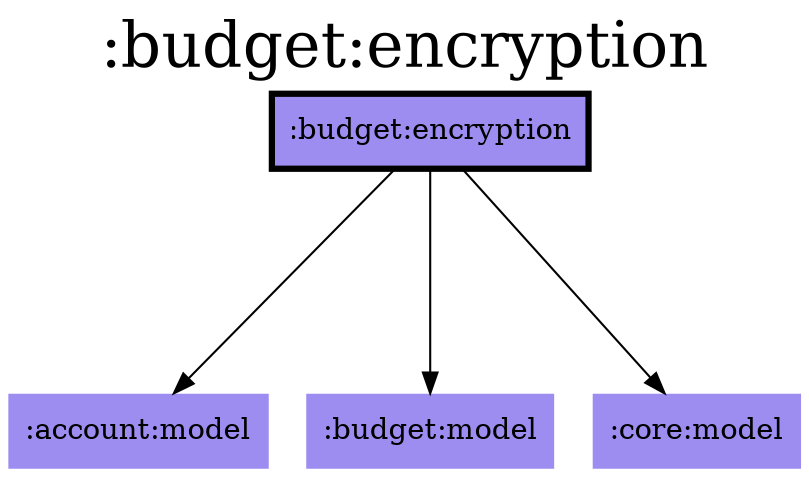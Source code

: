 digraph {
edge ["dir"="forward"]
graph ["dpi"="100","label"=":budget:encryption","labelloc"="t","fontsize"="30","ranksep"="1.5","rankdir"="TB"]
node ["style"="filled"]
":account:model" ["fillcolor"="#9D8DF1","shape"="none"]
":budget:encryption" ["fillcolor"="#9D8DF1","color"="black","penwidth"="3","shape"="box"]
":budget:model" ["fillcolor"="#9D8DF1","shape"="none"]
":core:model" ["fillcolor"="#9D8DF1","shape"="none"]
{
edge ["dir"="none"]
graph ["rank"="same"]
":budget:encryption"
}
":budget:encryption" -> ":account:model"
":budget:encryption" -> ":budget:model"
":budget:encryption" -> ":core:model"
}
